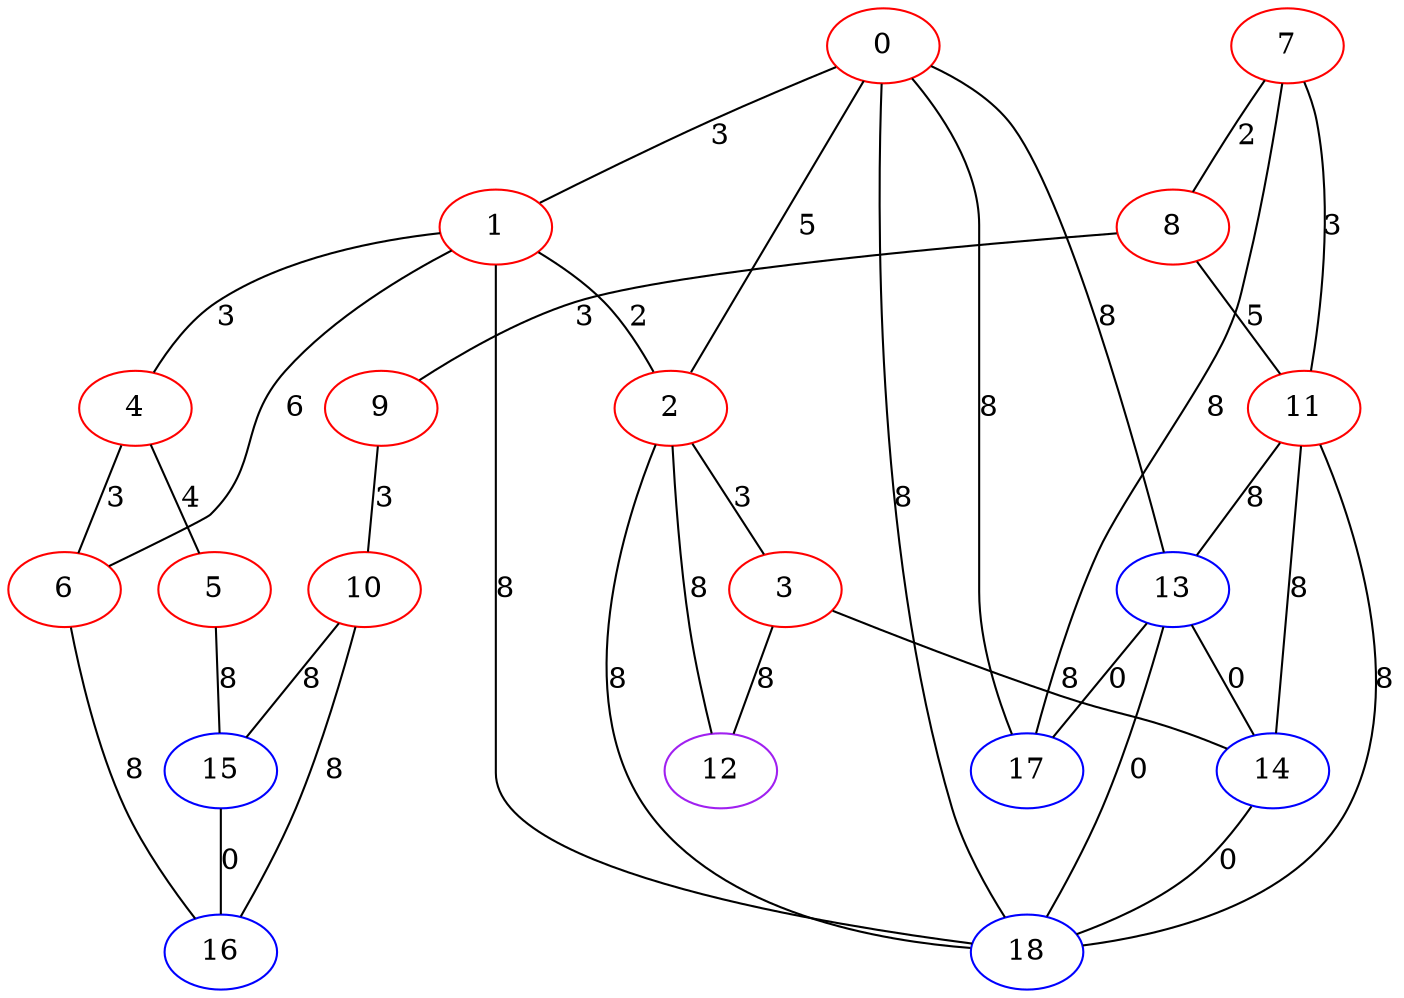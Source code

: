 graph "" {
0 [color=red, weight=1];
1 [color=red, weight=1];
2 [color=red, weight=1];
3 [color=red, weight=1];
4 [color=red, weight=1];
5 [color=red, weight=1];
6 [color=red, weight=1];
7 [color=red, weight=1];
8 [color=red, weight=1];
9 [color=red, weight=1];
10 [color=red, weight=1];
11 [color=red, weight=1];
12 [color=purple, weight=4];
13 [color=blue, weight=3];
14 [color=blue, weight=3];
15 [color=blue, weight=3];
16 [color=blue, weight=3];
17 [color=blue, weight=3];
18 [color=blue, weight=3];
0 -- 1  [key=0, label=3];
0 -- 2  [key=0, label=5];
0 -- 17  [key=0, label=8];
0 -- 18  [key=0, label=8];
0 -- 13  [key=0, label=8];
1 -- 2  [key=0, label=2];
1 -- 4  [key=0, label=3];
1 -- 18  [key=0, label=8];
1 -- 6  [key=0, label=6];
2 -- 18  [key=0, label=8];
2 -- 3  [key=0, label=3];
2 -- 12  [key=0, label=8];
3 -- 12  [key=0, label=8];
3 -- 14  [key=0, label=8];
4 -- 5  [key=0, label=4];
4 -- 6  [key=0, label=3];
5 -- 15  [key=0, label=8];
6 -- 16  [key=0, label=8];
7 -- 8  [key=0, label=2];
7 -- 17  [key=0, label=8];
7 -- 11  [key=0, label=3];
8 -- 9  [key=0, label=3];
8 -- 11  [key=0, label=5];
9 -- 10  [key=0, label=3];
10 -- 16  [key=0, label=8];
10 -- 15  [key=0, label=8];
11 -- 18  [key=0, label=8];
11 -- 13  [key=0, label=8];
11 -- 14  [key=0, label=8];
13 -- 17  [key=0, label=0];
13 -- 18  [key=0, label=0];
13 -- 14  [key=0, label=0];
14 -- 18  [key=0, label=0];
15 -- 16  [key=0, label=0];
}
